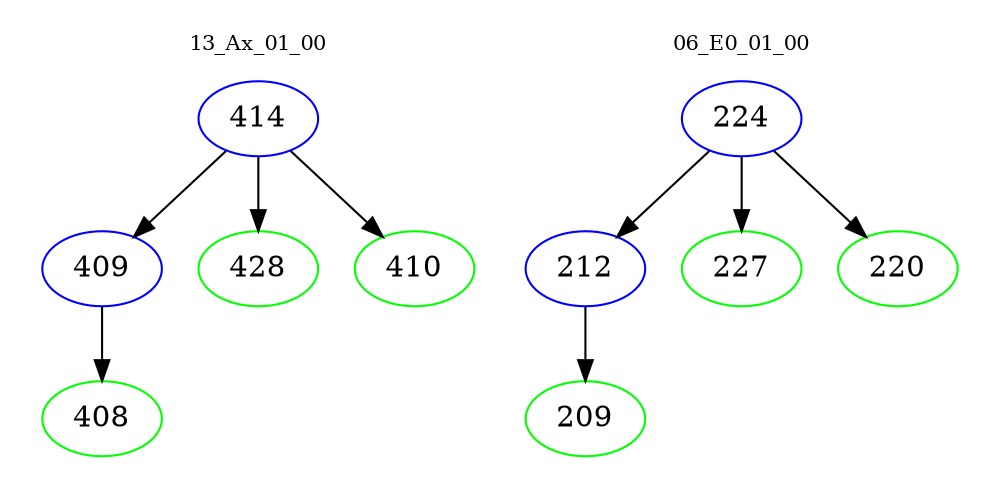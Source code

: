 digraph{
subgraph cluster_0 {
color = white
label = "13_Ax_01_00";
fontsize=10;
T0_414 [label="414", color="blue"]
T0_414 -> T0_409 [color="black"]
T0_409 [label="409", color="blue"]
T0_409 -> T0_408 [color="black"]
T0_408 [label="408", color="green"]
T0_414 -> T0_428 [color="black"]
T0_428 [label="428", color="green"]
T0_414 -> T0_410 [color="black"]
T0_410 [label="410", color="green"]
}
subgraph cluster_1 {
color = white
label = "06_E0_01_00";
fontsize=10;
T1_224 [label="224", color="blue"]
T1_224 -> T1_212 [color="black"]
T1_212 [label="212", color="blue"]
T1_212 -> T1_209 [color="black"]
T1_209 [label="209", color="green"]
T1_224 -> T1_227 [color="black"]
T1_227 [label="227", color="green"]
T1_224 -> T1_220 [color="black"]
T1_220 [label="220", color="green"]
}
}
